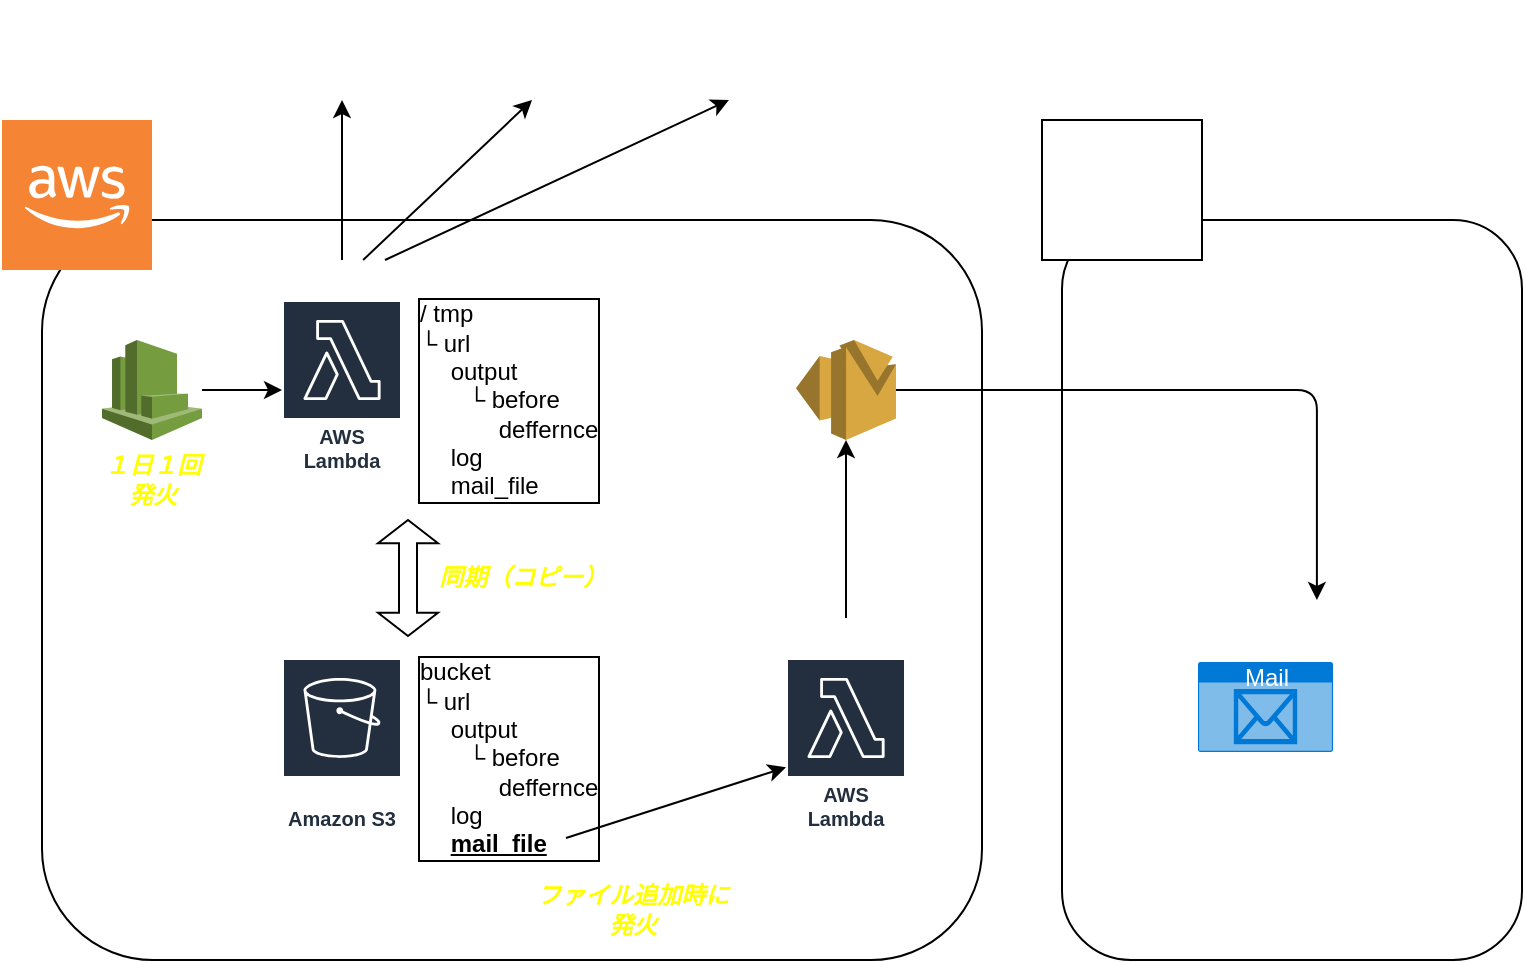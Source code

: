 <mxfile>
    <diagram id="6Vtp14iBVBlwm7kvVVlG" name="ページ1">
        <mxGraphModel dx="898" dy="627" grid="0" gridSize="10" guides="0" tooltips="1" connect="0" arrows="0" fold="1" page="1" pageScale="1" pageWidth="827" pageHeight="1169" math="0" shadow="0">
            <root>
                <mxCell id="0"/>
                <mxCell id="1" parent="0"/>
                <mxCell id="3" value="" style="rounded=1;whiteSpace=wrap;html=1;" vertex="1" parent="1">
                    <mxGeometry x="70" y="130" width="470" height="370" as="geometry"/>
                </mxCell>
                <mxCell id="9" style="edgeStyle=none;html=1;exitX=0.7;exitY=0.9;exitDx=0;exitDy=0;exitPerimeter=0;" edge="1" parent="1" source="15" target="7">
                    <mxGeometry relative="1" as="geometry"/>
                </mxCell>
                <mxCell id="14" value="" style="rounded=1;whiteSpace=wrap;html=1;" vertex="1" parent="1">
                    <mxGeometry x="580" y="130" width="230" height="370" as="geometry"/>
                </mxCell>
                <mxCell id="2" value="" style="outlineConnect=0;dashed=0;verticalLabelPosition=bottom;verticalAlign=top;align=center;html=1;shape=mxgraph.aws3.cloud_2;fillColor=#F58534;gradientColor=none;" vertex="1" parent="1">
                    <mxGeometry x="50" y="80" width="75" height="75" as="geometry"/>
                </mxCell>
                <mxCell id="11" style="edgeStyle=none;html=1;" edge="1" parent="1" source="4" target="5">
                    <mxGeometry relative="1" as="geometry"/>
                </mxCell>
                <mxCell id="4" value="" style="outlineConnect=0;dashed=0;verticalLabelPosition=bottom;verticalAlign=top;align=center;html=1;shape=mxgraph.aws3.cloudwatch;fillColor=#759C3E;gradientColor=none;" vertex="1" parent="1">
                    <mxGeometry x="100" y="190" width="50" height="50" as="geometry"/>
                </mxCell>
                <mxCell id="5" value="AWS Lambda" style="sketch=0;outlineConnect=0;fontColor=#232F3E;gradientColor=none;strokeColor=#ffffff;fillColor=#232F3E;dashed=0;verticalLabelPosition=middle;verticalAlign=bottom;align=center;html=1;whiteSpace=wrap;fontSize=10;fontStyle=1;spacing=3;shape=mxgraph.aws4.productIcon;prIcon=mxgraph.aws4.lambda;" vertex="1" parent="1">
                    <mxGeometry x="190" y="170" width="60" height="90" as="geometry"/>
                </mxCell>
                <mxCell id="6" value="Amazon S3" style="sketch=0;outlineConnect=0;fontColor=#232F3E;gradientColor=none;strokeColor=#ffffff;fillColor=#232F3E;dashed=0;verticalLabelPosition=middle;verticalAlign=bottom;align=center;html=1;whiteSpace=wrap;fontSize=10;fontStyle=1;spacing=3;shape=mxgraph.aws4.productIcon;prIcon=mxgraph.aws4.s3;" vertex="1" parent="1">
                    <mxGeometry x="190" y="349" width="60" height="90" as="geometry"/>
                </mxCell>
                <mxCell id="12" style="edgeStyle=none;html=1;" edge="1" parent="1" source="26" target="8">
                    <mxGeometry relative="1" as="geometry"/>
                </mxCell>
                <mxCell id="7" value="AWS Lambda" style="sketch=0;outlineConnect=0;fontColor=#232F3E;gradientColor=none;strokeColor=#ffffff;fillColor=#232F3E;dashed=0;verticalLabelPosition=middle;verticalAlign=bottom;align=center;html=1;whiteSpace=wrap;fontSize=10;fontStyle=1;spacing=3;shape=mxgraph.aws4.productIcon;prIcon=mxgraph.aws4.lambda;" vertex="1" parent="1">
                    <mxGeometry x="442" y="349" width="60" height="90" as="geometry"/>
                </mxCell>
                <mxCell id="8" value="" style="outlineConnect=0;dashed=0;verticalLabelPosition=bottom;verticalAlign=top;align=center;html=1;shape=mxgraph.aws3.ses;fillColor=#D9A741;gradientColor=none;" vertex="1" parent="1">
                    <mxGeometry x="447" y="190" width="50" height="50" as="geometry"/>
                </mxCell>
                <mxCell id="15" value="bucket&lt;br&gt;&lt;div&gt;&lt;span&gt;└ url&lt;/span&gt;&lt;/div&gt;　 output&lt;br&gt;　　└ before&lt;br&gt;　　　 deffernce&lt;br&gt;　 log&lt;br&gt;&lt;b&gt;　 &lt;u&gt;mail_file&lt;/u&gt;&lt;/b&gt;" style="text;html=1;align=left;verticalAlign=middle;resizable=0;points=[];autosize=1;strokeColor=none;fillColor=none;labelBorderColor=default;spacingLeft=1;" vertex="1" parent="1">
                    <mxGeometry x="255" y="349" width="110" height="100" as="geometry"/>
                </mxCell>
                <mxCell id="16" value="/ tmp&lt;br&gt;&lt;div&gt;&lt;span&gt;└ url&lt;/span&gt;&lt;/div&gt;　 output&lt;br&gt;　　└ before&lt;br&gt;　　　 deffernce&lt;br&gt;　 log&lt;br&gt;　 mail_file" style="text;html=1;align=left;verticalAlign=middle;resizable=0;points=[];autosize=1;strokeColor=none;fillColor=none;labelBorderColor=default;spacingLeft=1;" vertex="1" parent="1">
                    <mxGeometry x="255" y="170" width="110" height="100" as="geometry"/>
                </mxCell>
                <mxCell id="19" value="" style="shape=doubleArrow;direction=south;whiteSpace=wrap;html=1;" vertex="1" parent="1">
                    <mxGeometry x="238" y="280" width="30" height="58" as="geometry"/>
                </mxCell>
                <mxCell id="20" value="&lt;i&gt;&lt;b&gt;&lt;font color=&quot;#ffff00&quot;&gt;同期（コピー）&lt;/font&gt;&lt;/b&gt;&lt;/i&gt;" style="text;html=1;align=center;verticalAlign=middle;resizable=0;points=[];autosize=1;strokeColor=none;fillColor=none;" vertex="1" parent="1">
                    <mxGeometry x="260" y="299" width="100" height="20" as="geometry"/>
                </mxCell>
                <mxCell id="21" value="&lt;font color=&quot;#ffff00&quot;&gt;&lt;b&gt;&lt;i&gt;ファイル追加時に&lt;br&gt;発火&lt;br&gt;&lt;/i&gt;&lt;/b&gt;&lt;/font&gt;" style="text;html=1;align=center;verticalAlign=middle;resizable=0;points=[];autosize=1;strokeColor=none;fillColor=none;" vertex="1" parent="1">
                    <mxGeometry x="310" y="460" width="110" height="30" as="geometry"/>
                </mxCell>
                <mxCell id="22" value="&lt;font color=&quot;#ffff00&quot;&gt;&lt;b&gt;&lt;i&gt;１日１回&lt;br&gt;発火&lt;/i&gt;&lt;/b&gt;&lt;/font&gt;" style="text;html=1;align=center;verticalAlign=middle;resizable=0;points=[];autosize=1;strokeColor=none;fillColor=none;" vertex="1" parent="1">
                    <mxGeometry x="95" y="245" width="60" height="30" as="geometry"/>
                </mxCell>
                <mxCell id="23" value="Cloud&lt;br&gt;EventBridge" style="text;html=1;align=center;verticalAlign=middle;resizable=0;points=[];autosize=1;strokeColor=none;fillColor=none;fontColor=#FFFFFF;" vertex="1" parent="1">
                    <mxGeometry x="85" y="160" width="80" height="30" as="geometry"/>
                </mxCell>
                <mxCell id="24" value="Amazon&lt;br&gt;SES" style="text;html=1;align=center;verticalAlign=middle;resizable=0;points=[];autosize=1;strokeColor=none;fillColor=none;fontColor=#FFFFFF;" vertex="1" parent="1">
                    <mxGeometry x="442" y="160" width="60" height="30" as="geometry"/>
                </mxCell>
                <mxCell id="30" style="edgeStyle=none;html=1;entryX=0.5;entryY=1;entryDx=0;entryDy=0;fontColor=#FFFFFF;" edge="1" parent="1" source="25" target="27">
                    <mxGeometry relative="1" as="geometry"/>
                </mxCell>
                <mxCell id="31" style="edgeStyle=none;html=1;entryX=0.5;entryY=1;entryDx=0;entryDy=0;fontColor=#FFFFFF;" edge="1" parent="1" source="25" target="28">
                    <mxGeometry width="279.68" height="162.5" relative="1" as="geometry"/>
                </mxCell>
                <mxCell id="32" style="edgeStyle=none;html=1;entryX=0.5;entryY=1;entryDx=0;entryDy=0;fontColor=#FFFFFF;" edge="1" parent="1" source="25" target="29">
                    <mxGeometry relative="1" as="geometry"/>
                </mxCell>
                <mxCell id="25" value="クローリング処理" style="text;html=1;align=center;verticalAlign=middle;resizable=0;points=[];autosize=1;strokeColor=none;fillColor=none;fontColor=#FFFFFF;" vertex="1" parent="1">
                    <mxGeometry x="165" y="150" width="110" height="20" as="geometry"/>
                </mxCell>
                <mxCell id="26" value="メール通知処理" style="text;html=1;align=center;verticalAlign=middle;resizable=0;points=[];autosize=1;strokeColor=none;fillColor=none;fontColor=#FFFFFF;" vertex="1" parent="1">
                    <mxGeometry x="422" y="329" width="100" height="20" as="geometry"/>
                </mxCell>
                <mxCell id="27" value="" style="shape=image;verticalLabelPosition=bottom;labelBackgroundColor=#ffffff;verticalAlign=top;aspect=fixed;imageAspect=0;image=https://static.security-design.jp/img/icon/Website@512.png;" vertex="1" parent="1">
                    <mxGeometry x="195" y="20" width="50" height="50" as="geometry"/>
                </mxCell>
                <mxCell id="28" value="" style="shape=image;verticalLabelPosition=bottom;labelBackgroundColor=#ffffff;verticalAlign=top;aspect=fixed;imageAspect=0;image=https://static.security-design.jp/img/icon/Website@512.png;" vertex="1" parent="1">
                    <mxGeometry x="290" y="20" width="50" height="50" as="geometry"/>
                </mxCell>
                <mxCell id="29" value="" style="shape=image;verticalLabelPosition=bottom;labelBackgroundColor=#ffffff;verticalAlign=top;aspect=fixed;imageAspect=0;image=https://static.security-design.jp/img/icon/Website@512.png;fontStyle=1" vertex="1" parent="1">
                    <mxGeometry x="388.5" y="20" width="50" height="50" as="geometry"/>
                </mxCell>
                <mxCell id="38" value="社内&lt;br&gt;ネットワーク" style="rounded=0;whiteSpace=wrap;html=1;labelBorderColor=none;fontColor=#FFFFFF;labelBackgroundColor=none;" vertex="1" parent="1">
                    <mxGeometry x="570" y="80" width="80" height="70" as="geometry"/>
                </mxCell>
                <mxCell id="39" value="" style="shape=image;verticalLabelPosition=bottom;labelBackgroundColor=#ffffff;verticalAlign=top;aspect=fixed;imageAspect=0;image=https://1.bp.blogspot.com/-hk-wB0PZBjo/XyZ_RMcHCyI/AAAAAAABaZ4/iEm-0O-3lZYFXHypV3vxNoD83GDt8OPKQCNcBGAsYHQ/s1600/computer_shigotoscreen_back_man.png;" vertex="1" parent="1">
                    <mxGeometry x="620" y="320" width="174.92" height="145.65" as="geometry"/>
                </mxCell>
                <mxCell id="40" value="" style="edgeStyle=segmentEdgeStyle;endArrow=classic;html=1;fontColor=#FFFFFF;exitX=1;exitY=0.5;exitDx=0;exitDy=0;exitPerimeter=0;" edge="1" parent="1" source="8" target="39">
                    <mxGeometry width="50" height="50" relative="1" as="geometry">
                        <mxPoint x="430" y="280" as="sourcePoint"/>
                        <mxPoint x="480" y="240" as="targetPoint"/>
                    </mxGeometry>
                </mxCell>
                <mxCell id="13" value="Mail" style="html=1;strokeColor=none;fillColor=#0079D6;labelPosition=center;verticalLabelPosition=middle;verticalAlign=top;align=center;fontSize=12;outlineConnect=0;spacingTop=-6;fontColor=#FFFFFF;sketch=0;shape=mxgraph.sitemap.mail;" vertex="1" parent="1">
                    <mxGeometry x="648" y="351" width="67.5" height="45" as="geometry"/>
                </mxCell>
                <mxCell id="42" value="" style="shape=image;verticalLabelPosition=bottom;labelBackgroundColor=#ffffff;verticalAlign=top;aspect=fixed;imageAspect=0;image=https://sozai.risings.red/wp-content/uploads/2017/08/zipfile.png;" vertex="1" parent="1">
                    <mxGeometry x="414" y="260" width="53.33" height="40" as="geometry"/>
                </mxCell>
                <mxCell id="43" value="zip" style="text;html=1;align=center;verticalAlign=middle;resizable=0;points=[];autosize=1;strokeColor=none;fillColor=none;fontColor=#FFFFFF;" vertex="1" parent="1">
                    <mxGeometry x="425.66" y="249" width="30" height="20" as="geometry"/>
                </mxCell>
            </root>
        </mxGraphModel>
    </diagram>
</mxfile>
